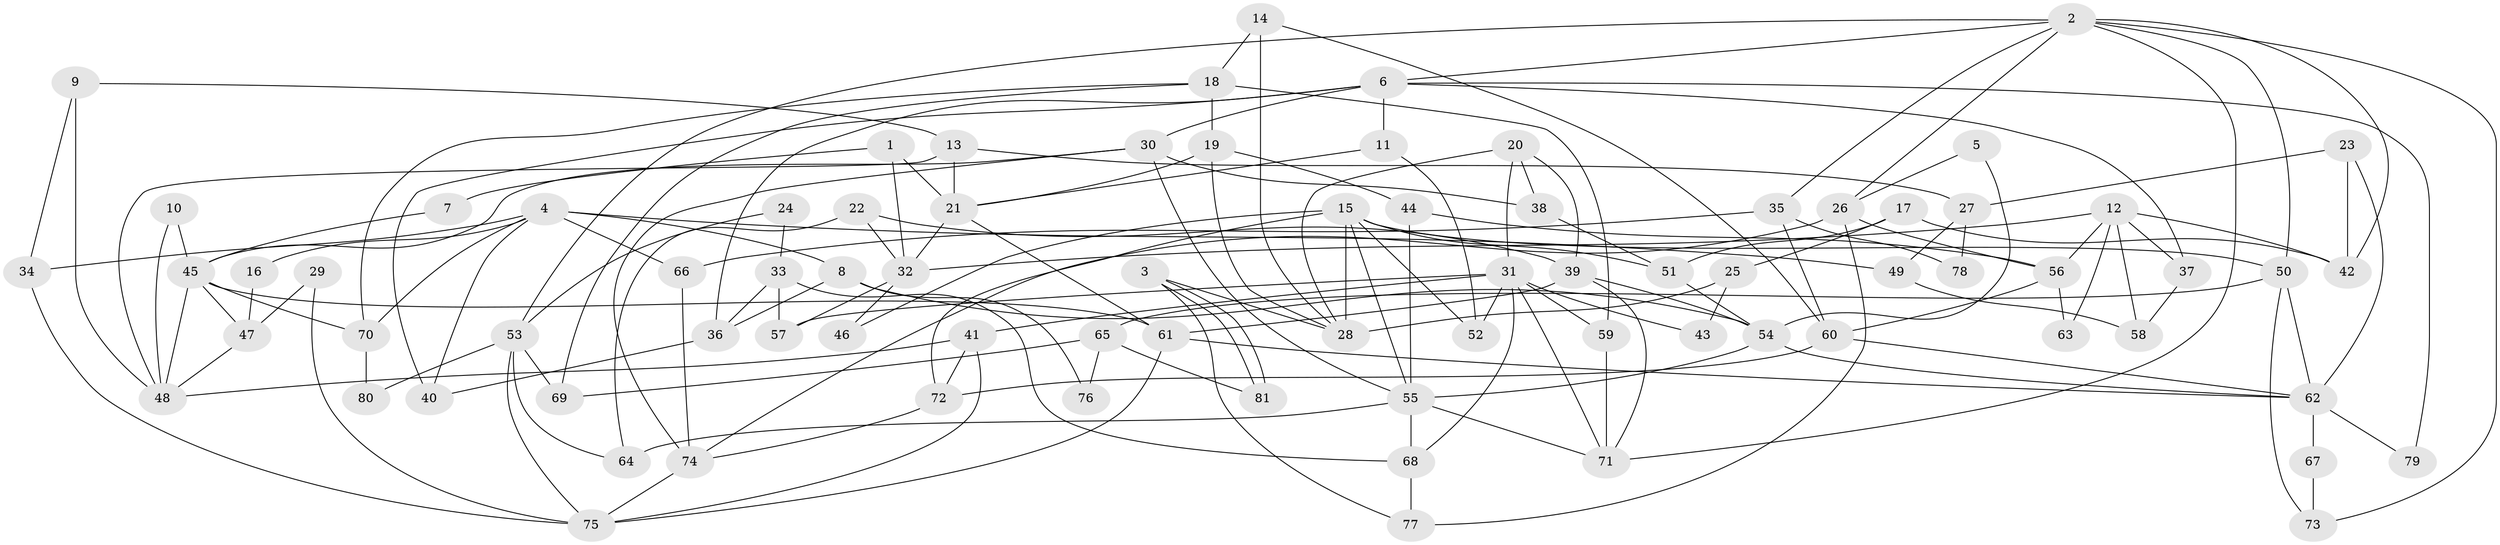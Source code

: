 // Generated by graph-tools (version 1.1) at 2025/36/03/09/25 02:36:18]
// undirected, 81 vertices, 162 edges
graph export_dot {
graph [start="1"]
  node [color=gray90,style=filled];
  1;
  2;
  3;
  4;
  5;
  6;
  7;
  8;
  9;
  10;
  11;
  12;
  13;
  14;
  15;
  16;
  17;
  18;
  19;
  20;
  21;
  22;
  23;
  24;
  25;
  26;
  27;
  28;
  29;
  30;
  31;
  32;
  33;
  34;
  35;
  36;
  37;
  38;
  39;
  40;
  41;
  42;
  43;
  44;
  45;
  46;
  47;
  48;
  49;
  50;
  51;
  52;
  53;
  54;
  55;
  56;
  57;
  58;
  59;
  60;
  61;
  62;
  63;
  64;
  65;
  66;
  67;
  68;
  69;
  70;
  71;
  72;
  73;
  74;
  75;
  76;
  77;
  78;
  79;
  80;
  81;
  1 -- 21;
  1 -- 32;
  1 -- 7;
  2 -- 71;
  2 -- 50;
  2 -- 6;
  2 -- 26;
  2 -- 35;
  2 -- 42;
  2 -- 53;
  2 -- 73;
  3 -- 81;
  3 -- 81;
  3 -- 28;
  3 -- 77;
  4 -- 70;
  4 -- 34;
  4 -- 8;
  4 -- 16;
  4 -- 40;
  4 -- 49;
  4 -- 66;
  5 -- 54;
  5 -- 26;
  6 -- 30;
  6 -- 11;
  6 -- 36;
  6 -- 37;
  6 -- 40;
  6 -- 79;
  7 -- 45;
  8 -- 36;
  8 -- 54;
  8 -- 76;
  9 -- 13;
  9 -- 48;
  9 -- 34;
  10 -- 48;
  10 -- 45;
  11 -- 21;
  11 -- 52;
  12 -- 42;
  12 -- 56;
  12 -- 32;
  12 -- 37;
  12 -- 58;
  12 -- 63;
  13 -- 21;
  13 -- 48;
  13 -- 27;
  14 -- 28;
  14 -- 60;
  14 -- 18;
  15 -- 55;
  15 -- 52;
  15 -- 28;
  15 -- 46;
  15 -- 50;
  15 -- 51;
  15 -- 72;
  16 -- 47;
  17 -- 51;
  17 -- 42;
  17 -- 25;
  18 -- 59;
  18 -- 19;
  18 -- 69;
  18 -- 70;
  19 -- 28;
  19 -- 21;
  19 -- 44;
  20 -- 39;
  20 -- 31;
  20 -- 28;
  20 -- 38;
  21 -- 61;
  21 -- 32;
  22 -- 32;
  22 -- 64;
  22 -- 39;
  23 -- 27;
  23 -- 62;
  23 -- 42;
  24 -- 53;
  24 -- 33;
  25 -- 28;
  25 -- 43;
  26 -- 77;
  26 -- 56;
  26 -- 74;
  27 -- 49;
  27 -- 78;
  29 -- 47;
  29 -- 75;
  30 -- 38;
  30 -- 74;
  30 -- 45;
  30 -- 55;
  31 -- 57;
  31 -- 71;
  31 -- 41;
  31 -- 43;
  31 -- 52;
  31 -- 59;
  31 -- 68;
  32 -- 46;
  32 -- 57;
  33 -- 68;
  33 -- 36;
  33 -- 57;
  34 -- 75;
  35 -- 66;
  35 -- 60;
  35 -- 78;
  36 -- 40;
  37 -- 58;
  38 -- 51;
  39 -- 54;
  39 -- 61;
  39 -- 71;
  41 -- 72;
  41 -- 48;
  41 -- 75;
  44 -- 55;
  44 -- 56;
  45 -- 61;
  45 -- 47;
  45 -- 48;
  45 -- 70;
  47 -- 48;
  49 -- 58;
  50 -- 62;
  50 -- 65;
  50 -- 73;
  51 -- 54;
  53 -- 75;
  53 -- 64;
  53 -- 69;
  53 -- 80;
  54 -- 62;
  54 -- 55;
  55 -- 64;
  55 -- 68;
  55 -- 71;
  56 -- 60;
  56 -- 63;
  59 -- 71;
  60 -- 62;
  60 -- 72;
  61 -- 75;
  61 -- 62;
  62 -- 67;
  62 -- 79;
  65 -- 69;
  65 -- 76;
  65 -- 81;
  66 -- 74;
  67 -- 73;
  68 -- 77;
  70 -- 80;
  72 -- 74;
  74 -- 75;
}
